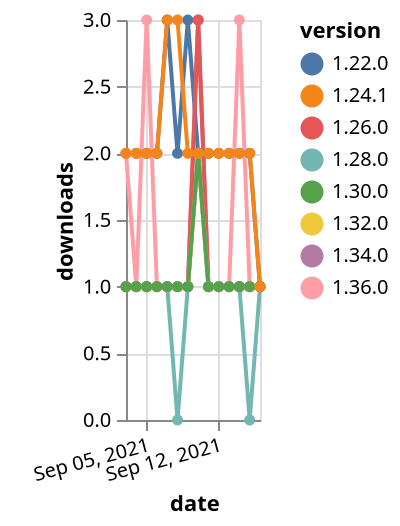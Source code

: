 {"$schema": "https://vega.github.io/schema/vega-lite/v5.json", "description": "A simple bar chart with embedded data.", "data": {"values": [{"date": "2021-09-03", "total": 203, "delta": 1, "version": "1.34.0"}, {"date": "2021-09-04", "total": 204, "delta": 1, "version": "1.34.0"}, {"date": "2021-09-05", "total": 205, "delta": 1, "version": "1.34.0"}, {"date": "2021-09-06", "total": 206, "delta": 1, "version": "1.34.0"}, {"date": "2021-09-07", "total": 207, "delta": 1, "version": "1.34.0"}, {"date": "2021-09-08", "total": 208, "delta": 1, "version": "1.34.0"}, {"date": "2021-09-09", "total": 209, "delta": 1, "version": "1.34.0"}, {"date": "2021-09-10", "total": 212, "delta": 3, "version": "1.34.0"}, {"date": "2021-09-11", "total": 213, "delta": 1, "version": "1.34.0"}, {"date": "2021-09-12", "total": 214, "delta": 1, "version": "1.34.0"}, {"date": "2021-09-13", "total": 215, "delta": 1, "version": "1.34.0"}, {"date": "2021-09-14", "total": 216, "delta": 1, "version": "1.34.0"}, {"date": "2021-09-15", "total": 217, "delta": 1, "version": "1.34.0"}, {"date": "2021-09-16", "total": 218, "delta": 1, "version": "1.34.0"}, {"date": "2021-09-03", "total": 172, "delta": 1, "version": "1.32.0"}, {"date": "2021-09-04", "total": 173, "delta": 1, "version": "1.32.0"}, {"date": "2021-09-05", "total": 174, "delta": 1, "version": "1.32.0"}, {"date": "2021-09-06", "total": 175, "delta": 1, "version": "1.32.0"}, {"date": "2021-09-07", "total": 176, "delta": 1, "version": "1.32.0"}, {"date": "2021-09-08", "total": 177, "delta": 1, "version": "1.32.0"}, {"date": "2021-09-09", "total": 178, "delta": 1, "version": "1.32.0"}, {"date": "2021-09-10", "total": 180, "delta": 2, "version": "1.32.0"}, {"date": "2021-09-11", "total": 181, "delta": 1, "version": "1.32.0"}, {"date": "2021-09-12", "total": 182, "delta": 1, "version": "1.32.0"}, {"date": "2021-09-13", "total": 183, "delta": 1, "version": "1.32.0"}, {"date": "2021-09-14", "total": 184, "delta": 1, "version": "1.32.0"}, {"date": "2021-09-15", "total": 185, "delta": 1, "version": "1.32.0"}, {"date": "2021-09-16", "total": 186, "delta": 1, "version": "1.32.0"}, {"date": "2021-09-03", "total": 2361, "delta": 2, "version": "1.22.0"}, {"date": "2021-09-04", "total": 2363, "delta": 2, "version": "1.22.0"}, {"date": "2021-09-05", "total": 2365, "delta": 2, "version": "1.22.0"}, {"date": "2021-09-06", "total": 2367, "delta": 2, "version": "1.22.0"}, {"date": "2021-09-07", "total": 2370, "delta": 3, "version": "1.22.0"}, {"date": "2021-09-08", "total": 2372, "delta": 2, "version": "1.22.0"}, {"date": "2021-09-09", "total": 2375, "delta": 3, "version": "1.22.0"}, {"date": "2021-09-10", "total": 2377, "delta": 2, "version": "1.22.0"}, {"date": "2021-09-11", "total": 2379, "delta": 2, "version": "1.22.0"}, {"date": "2021-09-12", "total": 2381, "delta": 2, "version": "1.22.0"}, {"date": "2021-09-13", "total": 2383, "delta": 2, "version": "1.22.0"}, {"date": "2021-09-14", "total": 2385, "delta": 2, "version": "1.22.0"}, {"date": "2021-09-15", "total": 2387, "delta": 2, "version": "1.22.0"}, {"date": "2021-09-16", "total": 2388, "delta": 1, "version": "1.22.0"}, {"date": "2021-09-03", "total": 209, "delta": 1, "version": "1.28.0"}, {"date": "2021-09-04", "total": 210, "delta": 1, "version": "1.28.0"}, {"date": "2021-09-05", "total": 211, "delta": 1, "version": "1.28.0"}, {"date": "2021-09-06", "total": 212, "delta": 1, "version": "1.28.0"}, {"date": "2021-09-07", "total": 213, "delta": 1, "version": "1.28.0"}, {"date": "2021-09-08", "total": 213, "delta": 0, "version": "1.28.0"}, {"date": "2021-09-09", "total": 214, "delta": 1, "version": "1.28.0"}, {"date": "2021-09-10", "total": 216, "delta": 2, "version": "1.28.0"}, {"date": "2021-09-11", "total": 217, "delta": 1, "version": "1.28.0"}, {"date": "2021-09-12", "total": 218, "delta": 1, "version": "1.28.0"}, {"date": "2021-09-13", "total": 219, "delta": 1, "version": "1.28.0"}, {"date": "2021-09-14", "total": 220, "delta": 1, "version": "1.28.0"}, {"date": "2021-09-15", "total": 220, "delta": 0, "version": "1.28.0"}, {"date": "2021-09-16", "total": 221, "delta": 1, "version": "1.28.0"}, {"date": "2021-09-03", "total": 407, "delta": 1, "version": "1.26.0"}, {"date": "2021-09-04", "total": 408, "delta": 1, "version": "1.26.0"}, {"date": "2021-09-05", "total": 409, "delta": 1, "version": "1.26.0"}, {"date": "2021-09-06", "total": 410, "delta": 1, "version": "1.26.0"}, {"date": "2021-09-07", "total": 411, "delta": 1, "version": "1.26.0"}, {"date": "2021-09-08", "total": 412, "delta": 1, "version": "1.26.0"}, {"date": "2021-09-09", "total": 413, "delta": 1, "version": "1.26.0"}, {"date": "2021-09-10", "total": 416, "delta": 3, "version": "1.26.0"}, {"date": "2021-09-11", "total": 417, "delta": 1, "version": "1.26.0"}, {"date": "2021-09-12", "total": 418, "delta": 1, "version": "1.26.0"}, {"date": "2021-09-13", "total": 419, "delta": 1, "version": "1.26.0"}, {"date": "2021-09-14", "total": 420, "delta": 1, "version": "1.26.0"}, {"date": "2021-09-15", "total": 421, "delta": 1, "version": "1.26.0"}, {"date": "2021-09-16", "total": 422, "delta": 1, "version": "1.26.0"}, {"date": "2021-09-03", "total": 123, "delta": 2, "version": "1.36.0"}, {"date": "2021-09-04", "total": 124, "delta": 1, "version": "1.36.0"}, {"date": "2021-09-05", "total": 127, "delta": 3, "version": "1.36.0"}, {"date": "2021-09-06", "total": 128, "delta": 1, "version": "1.36.0"}, {"date": "2021-09-07", "total": 129, "delta": 1, "version": "1.36.0"}, {"date": "2021-09-08", "total": 130, "delta": 1, "version": "1.36.0"}, {"date": "2021-09-09", "total": 131, "delta": 1, "version": "1.36.0"}, {"date": "2021-09-10", "total": 133, "delta": 2, "version": "1.36.0"}, {"date": "2021-09-11", "total": 134, "delta": 1, "version": "1.36.0"}, {"date": "2021-09-12", "total": 135, "delta": 1, "version": "1.36.0"}, {"date": "2021-09-13", "total": 136, "delta": 1, "version": "1.36.0"}, {"date": "2021-09-14", "total": 139, "delta": 3, "version": "1.36.0"}, {"date": "2021-09-15", "total": 140, "delta": 1, "version": "1.36.0"}, {"date": "2021-09-16", "total": 141, "delta": 1, "version": "1.36.0"}, {"date": "2021-09-03", "total": 196, "delta": 1, "version": "1.30.0"}, {"date": "2021-09-04", "total": 197, "delta": 1, "version": "1.30.0"}, {"date": "2021-09-05", "total": 198, "delta": 1, "version": "1.30.0"}, {"date": "2021-09-06", "total": 199, "delta": 1, "version": "1.30.0"}, {"date": "2021-09-07", "total": 200, "delta": 1, "version": "1.30.0"}, {"date": "2021-09-08", "total": 201, "delta": 1, "version": "1.30.0"}, {"date": "2021-09-09", "total": 202, "delta": 1, "version": "1.30.0"}, {"date": "2021-09-10", "total": 204, "delta": 2, "version": "1.30.0"}, {"date": "2021-09-11", "total": 205, "delta": 1, "version": "1.30.0"}, {"date": "2021-09-12", "total": 206, "delta": 1, "version": "1.30.0"}, {"date": "2021-09-13", "total": 207, "delta": 1, "version": "1.30.0"}, {"date": "2021-09-14", "total": 208, "delta": 1, "version": "1.30.0"}, {"date": "2021-09-15", "total": 209, "delta": 1, "version": "1.30.0"}, {"date": "2021-09-16", "total": 210, "delta": 1, "version": "1.30.0"}, {"date": "2021-09-03", "total": 2249, "delta": 2, "version": "1.24.1"}, {"date": "2021-09-04", "total": 2251, "delta": 2, "version": "1.24.1"}, {"date": "2021-09-05", "total": 2253, "delta": 2, "version": "1.24.1"}, {"date": "2021-09-06", "total": 2255, "delta": 2, "version": "1.24.1"}, {"date": "2021-09-07", "total": 2258, "delta": 3, "version": "1.24.1"}, {"date": "2021-09-08", "total": 2261, "delta": 3, "version": "1.24.1"}, {"date": "2021-09-09", "total": 2263, "delta": 2, "version": "1.24.1"}, {"date": "2021-09-10", "total": 2265, "delta": 2, "version": "1.24.1"}, {"date": "2021-09-11", "total": 2267, "delta": 2, "version": "1.24.1"}, {"date": "2021-09-12", "total": 2269, "delta": 2, "version": "1.24.1"}, {"date": "2021-09-13", "total": 2271, "delta": 2, "version": "1.24.1"}, {"date": "2021-09-14", "total": 2273, "delta": 2, "version": "1.24.1"}, {"date": "2021-09-15", "total": 2275, "delta": 2, "version": "1.24.1"}, {"date": "2021-09-16", "total": 2276, "delta": 1, "version": "1.24.1"}]}, "width": "container", "mark": {"type": "line", "point": {"filled": true}}, "encoding": {"x": {"field": "date", "type": "temporal", "timeUnit": "yearmonthdate", "title": "date", "axis": {"labelAngle": -15}}, "y": {"field": "delta", "type": "quantitative", "title": "downloads"}, "color": {"field": "version", "type": "nominal"}, "tooltip": {"field": "delta"}}}